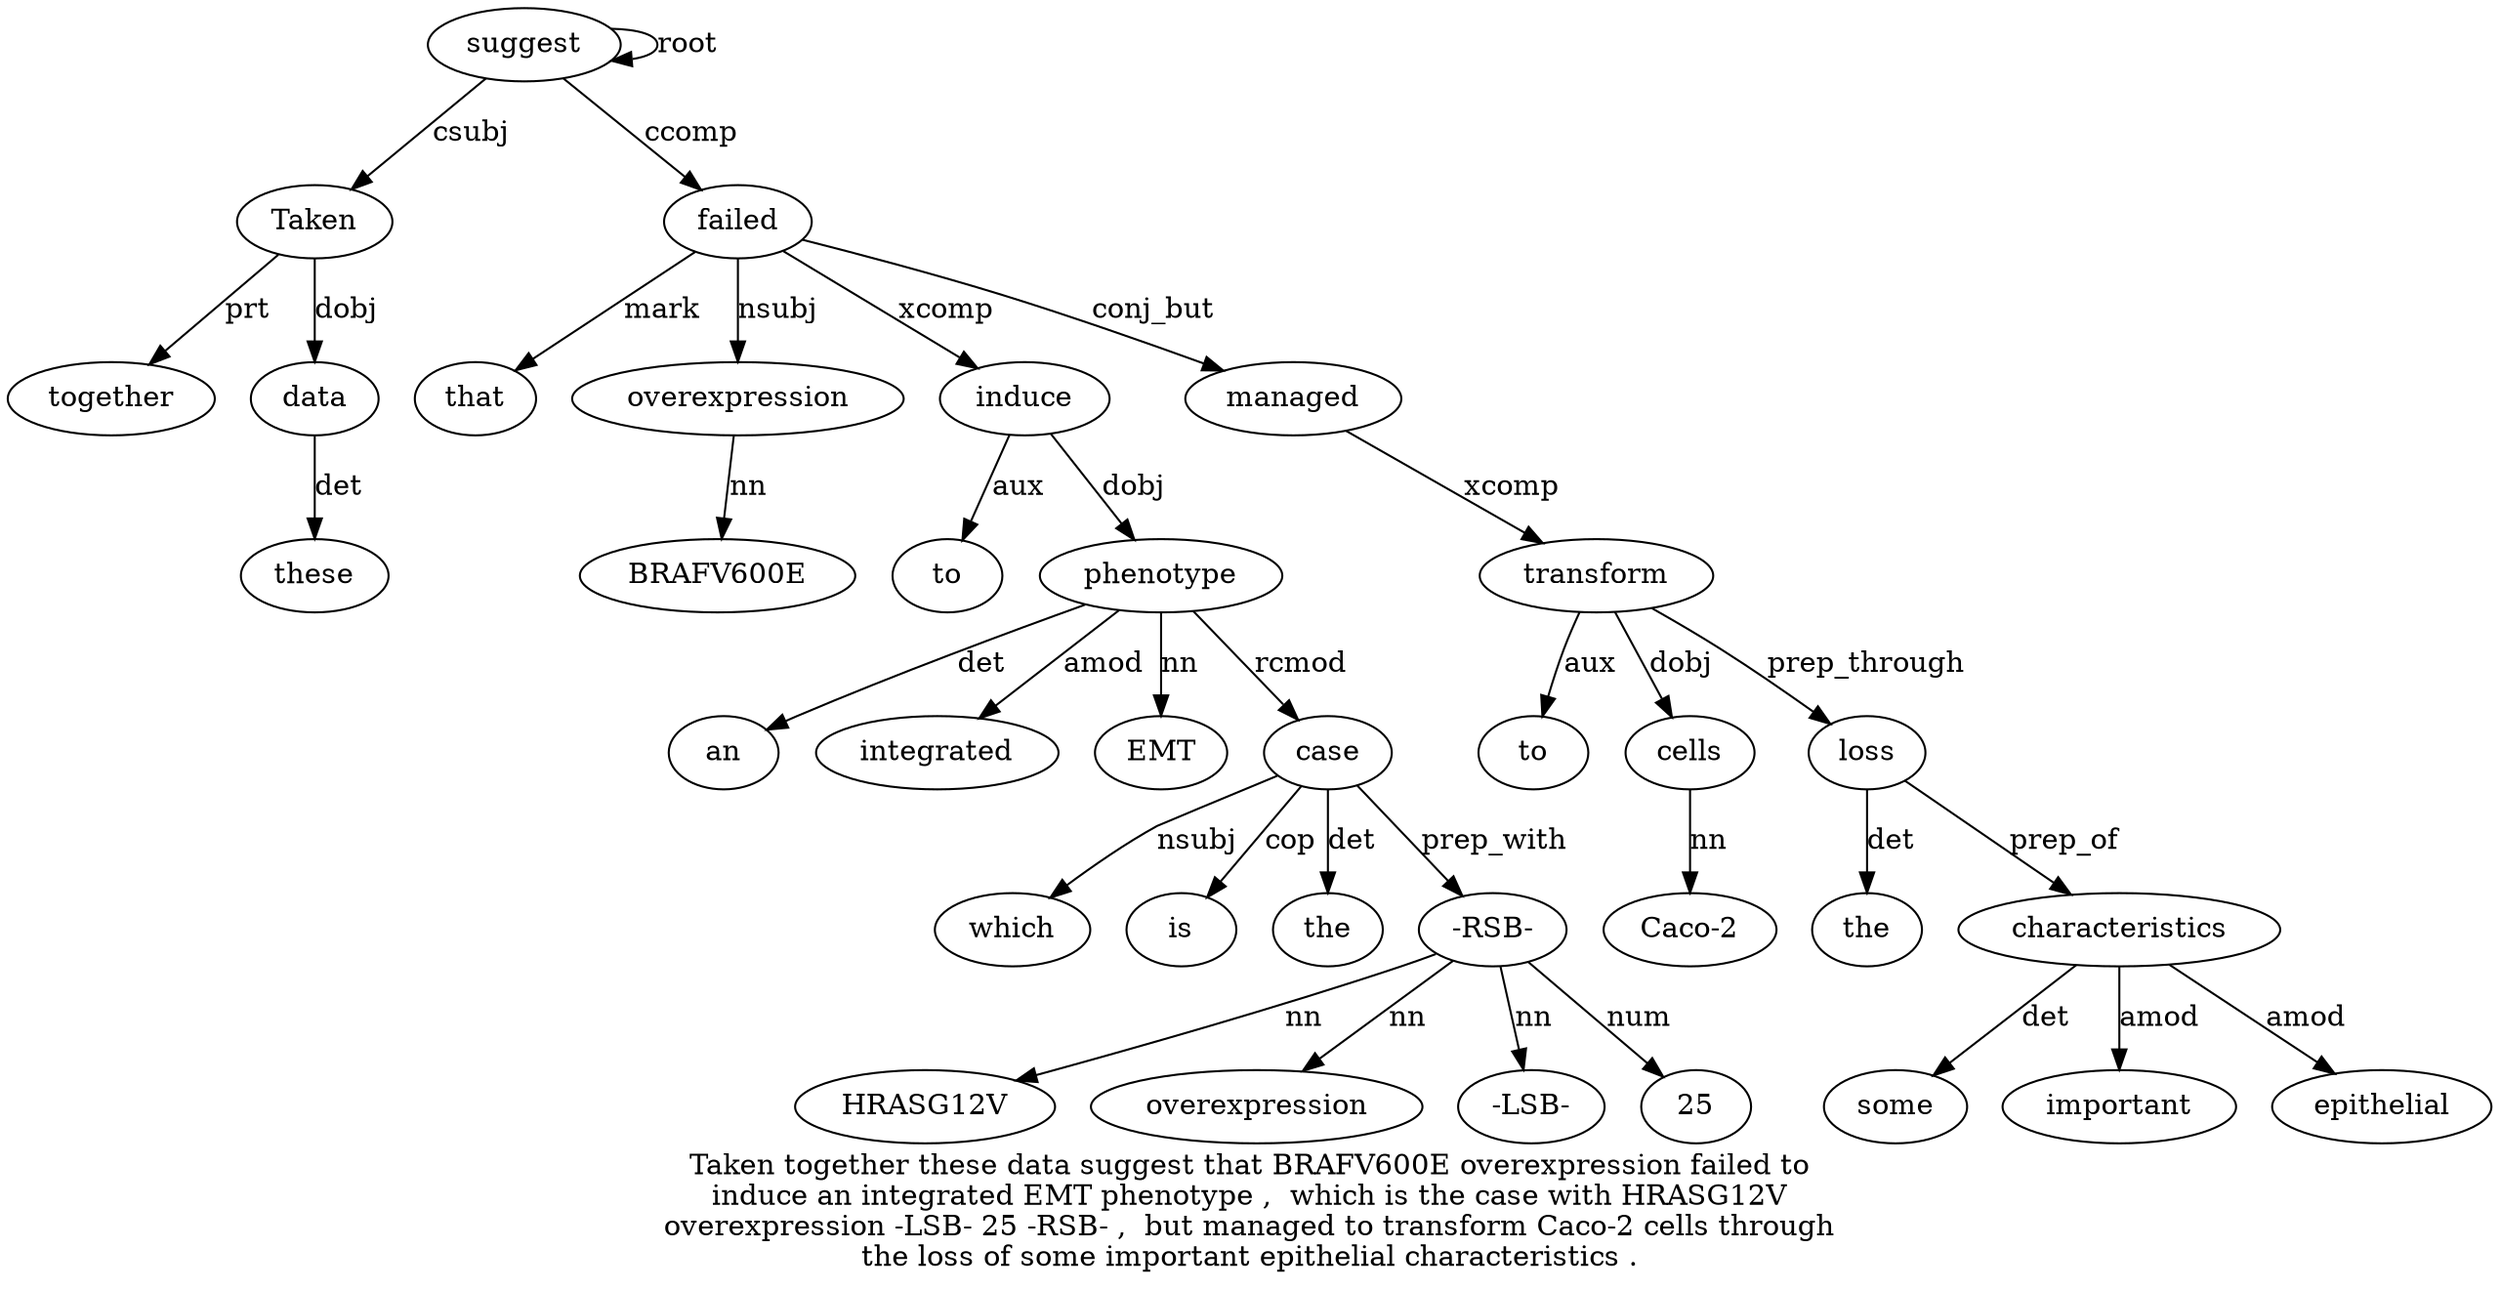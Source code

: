 digraph "Taken together these data suggest that BRAFV600E overexpression failed to induce an integrated EMT phenotype ,  which is the case with HRASG12V overexpression -LSB- 25 -RSB- ,  but managed to transform Caco-2 cells through the loss of some important epithelial characteristics ." {
label="Taken together these data suggest that BRAFV600E overexpression failed to
induce an integrated EMT phenotype ,  which is the case with HRASG12V
overexpression -LSB- 25 -RSB- ,  but managed to transform Caco-2 cells through
the loss of some important epithelial characteristics .";
suggest5 [style=filled, fillcolor=white, label=suggest];
Taken1 [style=filled, fillcolor=white, label=Taken];
suggest5 -> Taken1  [label=csubj];
together2 [style=filled, fillcolor=white, label=together];
Taken1 -> together2  [label=prt];
data4 [style=filled, fillcolor=white, label=data];
these3 [style=filled, fillcolor=white, label=these];
data4 -> these3  [label=det];
Taken1 -> data4  [label=dobj];
suggest5 -> suggest5  [label=root];
failed9 [style=filled, fillcolor=white, label=failed];
that6 [style=filled, fillcolor=white, label=that];
failed9 -> that6  [label=mark];
overexpression8 [style=filled, fillcolor=white, label=overexpression];
BRAFV600E7 [style=filled, fillcolor=white, label=BRAFV600E];
overexpression8 -> BRAFV600E7  [label=nn];
failed9 -> overexpression8  [label=nsubj];
suggest5 -> failed9  [label=ccomp];
induce11 [style=filled, fillcolor=white, label=induce];
to10 [style=filled, fillcolor=white, label=to];
induce11 -> to10  [label=aux];
failed9 -> induce11  [label=xcomp];
phenotype15 [style=filled, fillcolor=white, label=phenotype];
an12 [style=filled, fillcolor=white, label=an];
phenotype15 -> an12  [label=det];
integrated13 [style=filled, fillcolor=white, label=integrated];
phenotype15 -> integrated13  [label=amod];
EMT14 [style=filled, fillcolor=white, label=EMT];
phenotype15 -> EMT14  [label=nn];
induce11 -> phenotype15  [label=dobj];
case20 [style=filled, fillcolor=white, label=case];
which17 [style=filled, fillcolor=white, label=which];
case20 -> which17  [label=nsubj];
is18 [style=filled, fillcolor=white, label=is];
case20 -> is18  [label=cop];
the19 [style=filled, fillcolor=white, label=the];
case20 -> the19  [label=det];
phenotype15 -> case20  [label=rcmod];
"-RSB-26" [style=filled, fillcolor=white, label="-RSB-"];
HRASG12V [style=filled, fillcolor=white, label=HRASG12V];
"-RSB-26" -> HRASG12V  [label=nn];
overexpression23 [style=filled, fillcolor=white, label=overexpression];
"-RSB-26" -> overexpression23  [label=nn];
"-LSB-24" [style=filled, fillcolor=white, label="-LSB-"];
"-RSB-26" -> "-LSB-24"  [label=nn];
25 [style=filled, fillcolor=white, label=25];
"-RSB-26" -> 25  [label=num];
case20 -> "-RSB-26"  [label=prep_with];
managed29 [style=filled, fillcolor=white, label=managed];
failed9 -> managed29  [label=conj_but];
transform31 [style=filled, fillcolor=white, label=transform];
to30 [style=filled, fillcolor=white, label=to];
transform31 -> to30  [label=aux];
managed29 -> transform31  [label=xcomp];
cells33 [style=filled, fillcolor=white, label=cells];
"Caco-23" [style=filled, fillcolor=white, label="Caco-2"];
cells33 -> "Caco-23"  [label=nn];
transform31 -> cells33  [label=dobj];
loss36 [style=filled, fillcolor=white, label=loss];
the35 [style=filled, fillcolor=white, label=the];
loss36 -> the35  [label=det];
transform31 -> loss36  [label=prep_through];
characteristics41 [style=filled, fillcolor=white, label=characteristics];
some38 [style=filled, fillcolor=white, label=some];
characteristics41 -> some38  [label=det];
important39 [style=filled, fillcolor=white, label=important];
characteristics41 -> important39  [label=amod];
epithelial40 [style=filled, fillcolor=white, label=epithelial];
characteristics41 -> epithelial40  [label=amod];
loss36 -> characteristics41  [label=prep_of];
}
